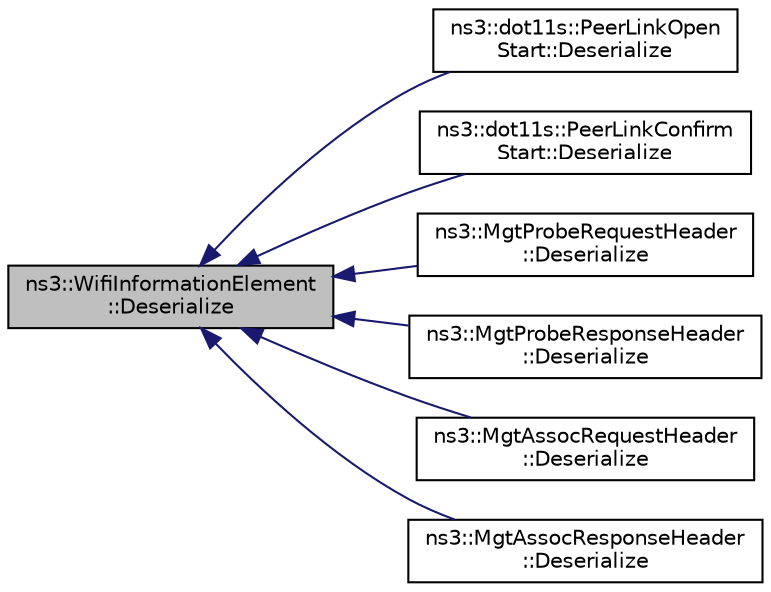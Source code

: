 digraph "ns3::WifiInformationElement::Deserialize"
{
  edge [fontname="Helvetica",fontsize="10",labelfontname="Helvetica",labelfontsize="10"];
  node [fontname="Helvetica",fontsize="10",shape=record];
  rankdir="LR";
  Node1 [label="ns3::WifiInformationElement\l::Deserialize",height=0.2,width=0.4,color="black", fillcolor="grey75", style="filled", fontcolor="black"];
  Node1 -> Node2 [dir="back",color="midnightblue",fontsize="10",style="solid"];
  Node2 [label="ns3::dot11s::PeerLinkOpen\lStart::Deserialize",height=0.2,width=0.4,color="black", fillcolor="white", style="filled",URL="$da/d35/classns3_1_1dot11s_1_1PeerLinkOpenStart.html#a315473be0f383a55415b452b45f688bb"];
  Node1 -> Node3 [dir="back",color="midnightblue",fontsize="10",style="solid"];
  Node3 [label="ns3::dot11s::PeerLinkConfirm\lStart::Deserialize",height=0.2,width=0.4,color="black", fillcolor="white", style="filled",URL="$d2/d02/classns3_1_1dot11s_1_1PeerLinkConfirmStart.html#a6109a09962014a5c64c7a2fd9470978e"];
  Node1 -> Node4 [dir="back",color="midnightblue",fontsize="10",style="solid"];
  Node4 [label="ns3::MgtProbeRequestHeader\l::Deserialize",height=0.2,width=0.4,color="black", fillcolor="white", style="filled",URL="$de/dec/classns3_1_1MgtProbeRequestHeader.html#a622524bcbe9ec5ba9bea8e83c43302db"];
  Node1 -> Node5 [dir="back",color="midnightblue",fontsize="10",style="solid"];
  Node5 [label="ns3::MgtProbeResponseHeader\l::Deserialize",height=0.2,width=0.4,color="black", fillcolor="white", style="filled",URL="$d7/d3c/classns3_1_1MgtProbeResponseHeader.html#acf693465957d06ea7f1a06881052b71a"];
  Node1 -> Node6 [dir="back",color="midnightblue",fontsize="10",style="solid"];
  Node6 [label="ns3::MgtAssocRequestHeader\l::Deserialize",height=0.2,width=0.4,color="black", fillcolor="white", style="filled",URL="$d6/dec/classns3_1_1MgtAssocRequestHeader.html#a660806ee6d8ccb5ee7d1790506770e45"];
  Node1 -> Node7 [dir="back",color="midnightblue",fontsize="10",style="solid"];
  Node7 [label="ns3::MgtAssocResponseHeader\l::Deserialize",height=0.2,width=0.4,color="black", fillcolor="white", style="filled",URL="$d2/d1d/classns3_1_1MgtAssocResponseHeader.html#a02b3614f4b8248577849c4091220666d"];
}
